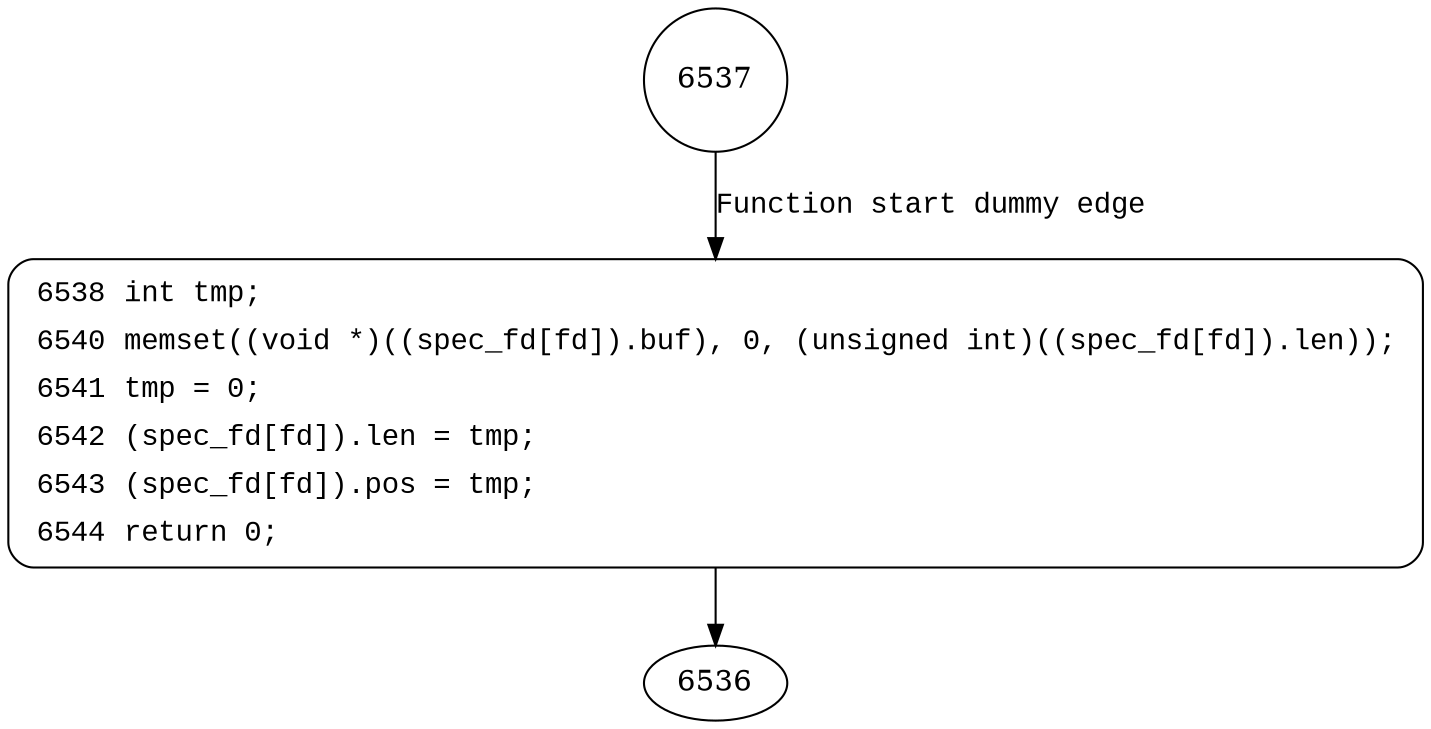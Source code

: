 digraph spec_reset {
6537 [shape="circle"]
6538 [shape="circle"]
6538 [style="filled,bold" penwidth="1" fillcolor="white" fontname="Courier New" shape="Mrecord" label=<<table border="0" cellborder="0" cellpadding="3" bgcolor="white"><tr><td align="right">6538</td><td align="left">int tmp;</td></tr><tr><td align="right">6540</td><td align="left">memset((void *)((spec_fd[fd]).buf), 0, (unsigned int)((spec_fd[fd]).len));</td></tr><tr><td align="right">6541</td><td align="left">tmp = 0;</td></tr><tr><td align="right">6542</td><td align="left">(spec_fd[fd]).len = tmp;</td></tr><tr><td align="right">6543</td><td align="left">(spec_fd[fd]).pos = tmp;</td></tr><tr><td align="right">6544</td><td align="left">return 0;</td></tr></table>>]
6538 -> 6536[label=""]
6537 -> 6538 [label="Function start dummy edge" fontname="Courier New"]
}